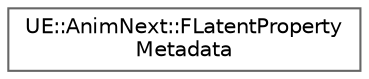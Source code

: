 digraph "Graphical Class Hierarchy"
{
 // INTERACTIVE_SVG=YES
 // LATEX_PDF_SIZE
  bgcolor="transparent";
  edge [fontname=Helvetica,fontsize=10,labelfontname=Helvetica,labelfontsize=10];
  node [fontname=Helvetica,fontsize=10,shape=box,height=0.2,width=0.4];
  rankdir="LR";
  Node0 [id="Node000000",label="UE::AnimNext::FLatentProperty\lMetadata",height=0.2,width=0.4,color="grey40", fillcolor="white", style="filled",URL="$dd/d02/structUE_1_1AnimNext_1_1FLatentPropertyMetadata.html",tooltip="Latent Property Metadata."];
}
